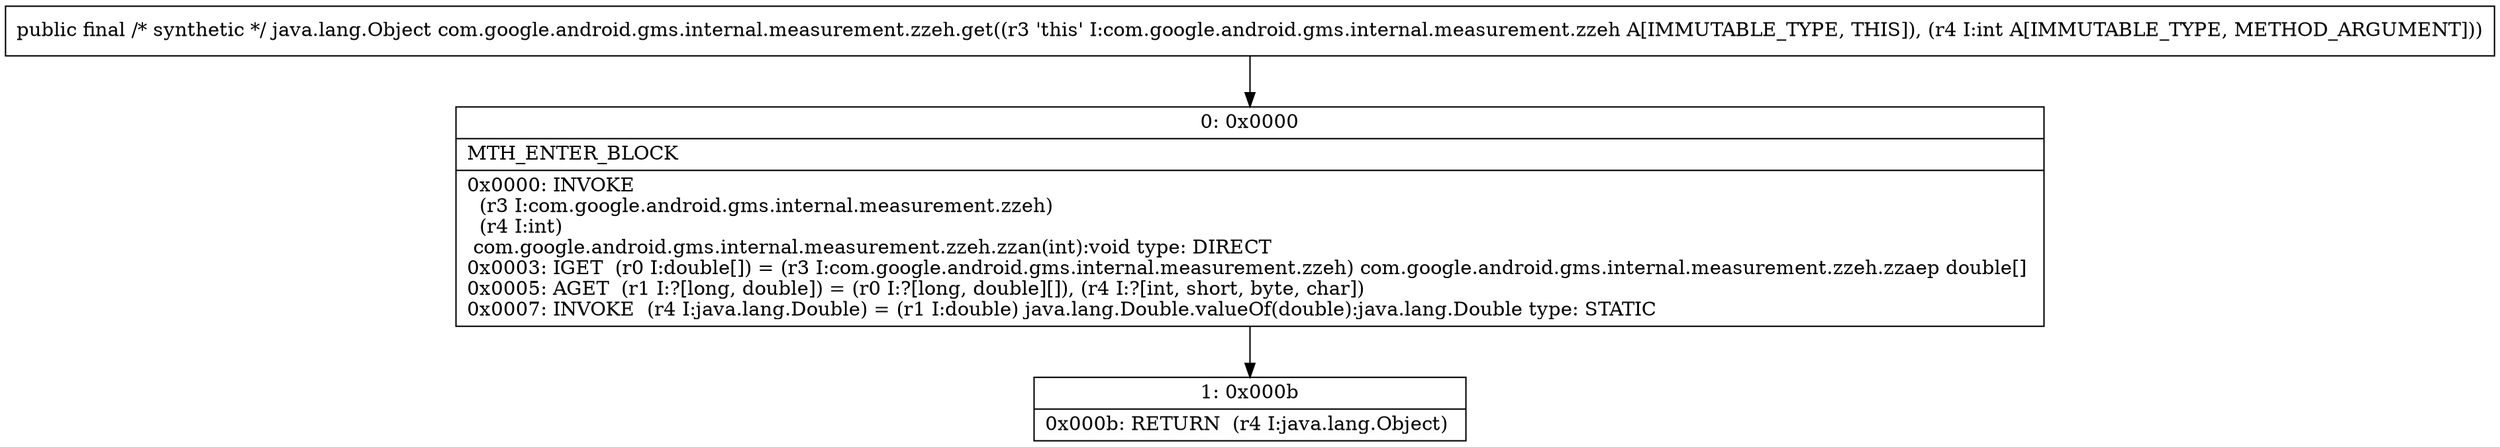 digraph "CFG forcom.google.android.gms.internal.measurement.zzeh.get(I)Ljava\/lang\/Object;" {
Node_0 [shape=record,label="{0\:\ 0x0000|MTH_ENTER_BLOCK\l|0x0000: INVOKE  \l  (r3 I:com.google.android.gms.internal.measurement.zzeh)\l  (r4 I:int)\l com.google.android.gms.internal.measurement.zzeh.zzan(int):void type: DIRECT \l0x0003: IGET  (r0 I:double[]) = (r3 I:com.google.android.gms.internal.measurement.zzeh) com.google.android.gms.internal.measurement.zzeh.zzaep double[] \l0x0005: AGET  (r1 I:?[long, double]) = (r0 I:?[long, double][]), (r4 I:?[int, short, byte, char]) \l0x0007: INVOKE  (r4 I:java.lang.Double) = (r1 I:double) java.lang.Double.valueOf(double):java.lang.Double type: STATIC \l}"];
Node_1 [shape=record,label="{1\:\ 0x000b|0x000b: RETURN  (r4 I:java.lang.Object) \l}"];
MethodNode[shape=record,label="{public final \/* synthetic *\/ java.lang.Object com.google.android.gms.internal.measurement.zzeh.get((r3 'this' I:com.google.android.gms.internal.measurement.zzeh A[IMMUTABLE_TYPE, THIS]), (r4 I:int A[IMMUTABLE_TYPE, METHOD_ARGUMENT])) }"];
MethodNode -> Node_0;
Node_0 -> Node_1;
}

